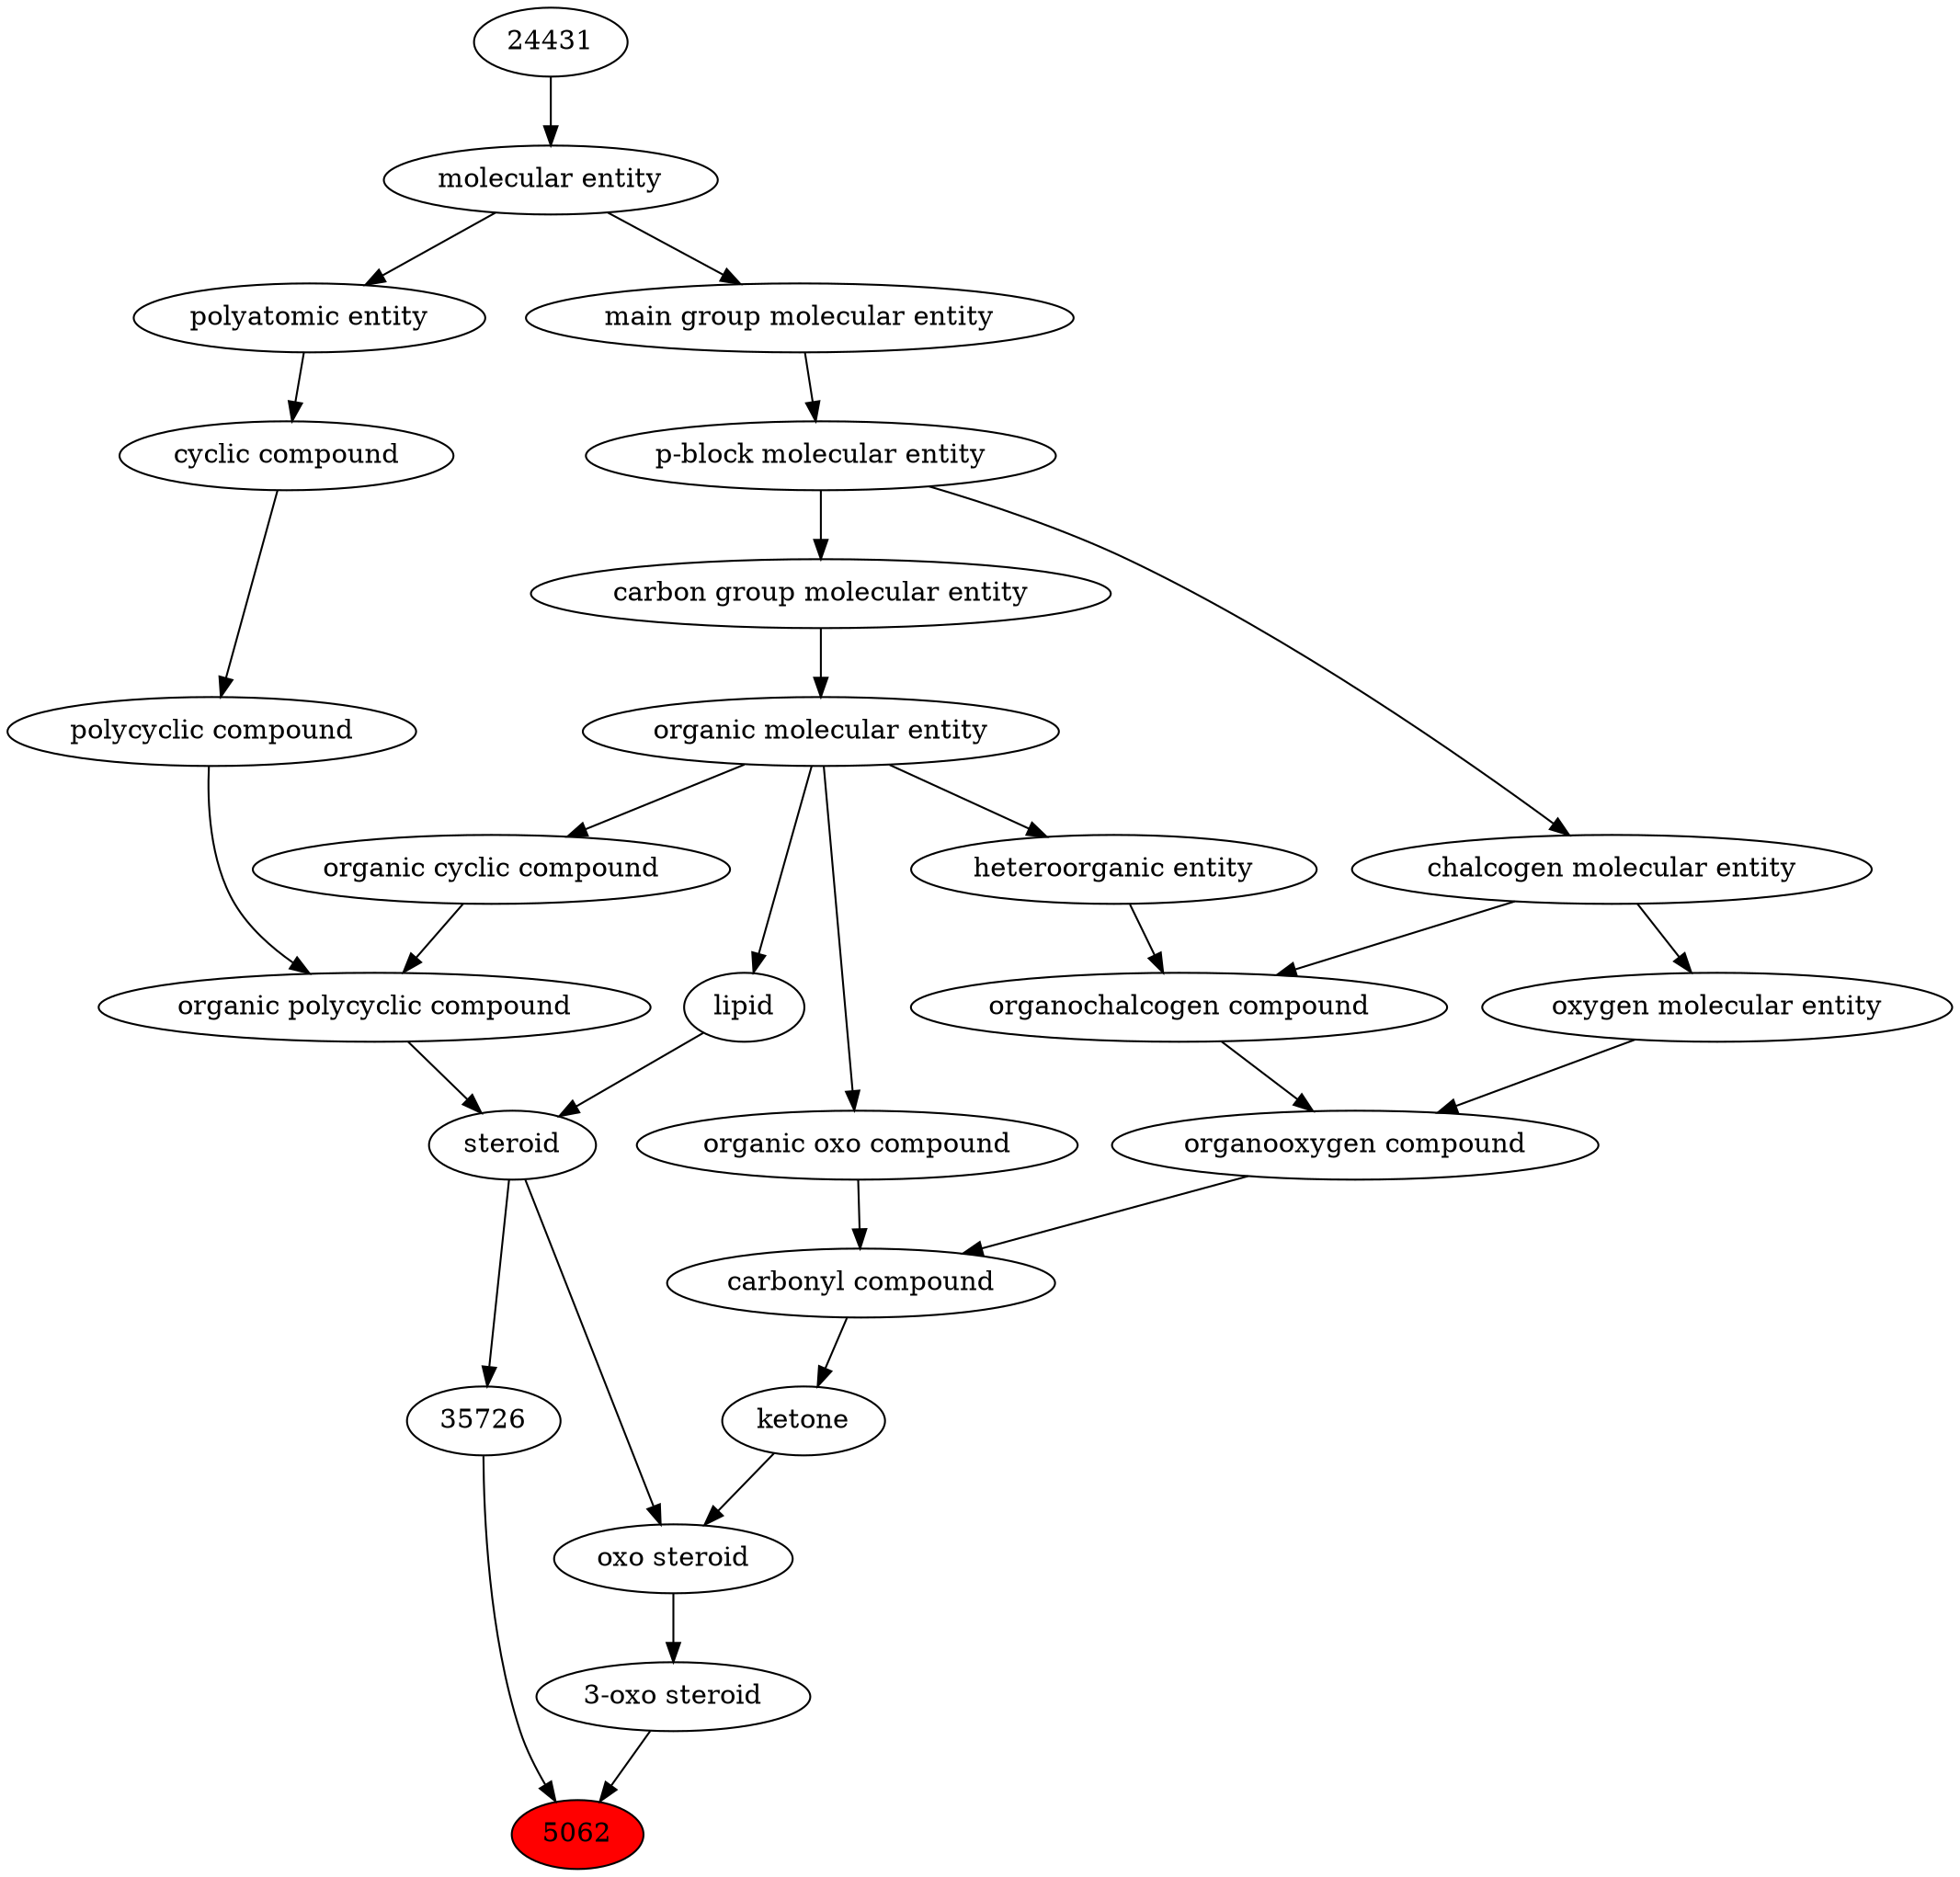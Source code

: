 digraph tree{ 
5062 [label="5062" fillcolor=red style=filled]
35726 -> 5062
47788 -> 5062
35726 [label="35726"]
35341 -> 35726
47788 [label="3-oxo steroid"]
35789 -> 47788
35341 [label="steroid"]
51958 -> 35341
18059 -> 35341
35789 [label="oxo steroid"]
17087 -> 35789
35341 -> 35789
51958 [label="organic polycyclic compound"]
33832 -> 51958
33635 -> 51958
18059 [label="lipid"]
50860 -> 18059
17087 [label="ketone"]
36586 -> 17087
33832 [label="organic cyclic compound"]
50860 -> 33832
33635 [label="polycyclic compound"]
33595 -> 33635
50860 [label="organic molecular entity"]
33582 -> 50860
36586 [label="carbonyl compound"]
36587 -> 36586
36963 -> 36586
33595 [label="cyclic compound"]
36357 -> 33595
33582 [label="carbon group molecular entity"]
33675 -> 33582
36587 [label="organic oxo compound"]
50860 -> 36587
36963 [label="organooxygen compound"]
36962 -> 36963
25806 -> 36963
36357 [label="polyatomic entity"]
23367 -> 36357
33675 [label="p-block molecular entity"]
33579 -> 33675
36962 [label="organochalcogen compound"]
33285 -> 36962
33304 -> 36962
25806 [label="oxygen molecular entity"]
33304 -> 25806
23367 [label="molecular entity"]
24431 -> 23367
33579 [label="main group molecular entity"]
23367 -> 33579
33285 [label="heteroorganic entity"]
50860 -> 33285
33304 [label="chalcogen molecular entity"]
33675 -> 33304
24431 [label="24431"]
}